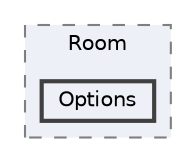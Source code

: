 digraph "SkyWayUnitySDK/Assets/SkyWay/Scripts/Room/Options"
{
 // LATEX_PDF_SIZE
  bgcolor="transparent";
  edge [fontname=Helvetica,fontsize=10,labelfontname=Helvetica,labelfontsize=10];
  node [fontname=Helvetica,fontsize=10,shape=box,height=0.2,width=0.4];
  compound=true
  subgraph clusterdir_9c1029dcb6d8df0583e75ca007776c2e {
    graph [ bgcolor="#edf0f7", pencolor="grey50", label="Room", fontname=Helvetica,fontsize=10 style="filled,dashed", URL="dir_9c1029dcb6d8df0583e75ca007776c2e.html",tooltip=""]
  dir_72362a75848b0efcd8e025861fbd5a8e [label="Options", fillcolor="#edf0f7", color="grey25", style="filled,bold", URL="dir_72362a75848b0efcd8e025861fbd5a8e.html",tooltip=""];
  }
}
